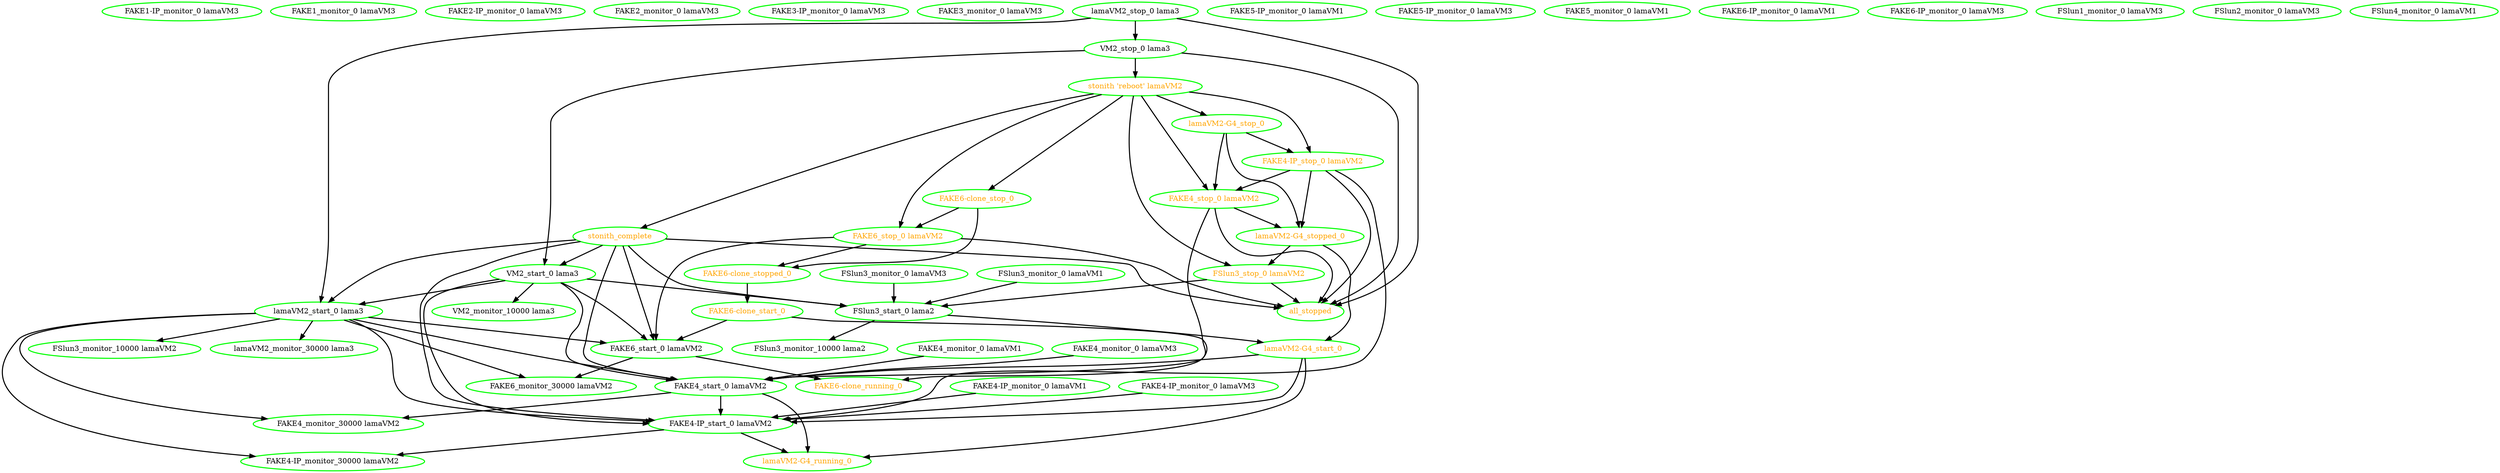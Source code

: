 digraph "g" {
"FAKE1-IP_monitor_0 lamaVM3" [ style=bold color="green" fontcolor="black"]
"FAKE1_monitor_0 lamaVM3" [ style=bold color="green" fontcolor="black"]
"FAKE2-IP_monitor_0 lamaVM3" [ style=bold color="green" fontcolor="black"]
"FAKE2_monitor_0 lamaVM3" [ style=bold color="green" fontcolor="black"]
"FAKE3-IP_monitor_0 lamaVM3" [ style=bold color="green" fontcolor="black"]
"FAKE3_monitor_0 lamaVM3" [ style=bold color="green" fontcolor="black"]
"FAKE4-IP_monitor_0 lamaVM1" -> "FAKE4-IP_start_0 lamaVM2" [ style = bold]
"FAKE4-IP_monitor_0 lamaVM1" [ style=bold color="green" fontcolor="black"]
"FAKE4-IP_monitor_0 lamaVM3" -> "FAKE4-IP_start_0 lamaVM2" [ style = bold]
"FAKE4-IP_monitor_0 lamaVM3" [ style=bold color="green" fontcolor="black"]
"FAKE4-IP_monitor_30000 lamaVM2" [ style=bold color="green" fontcolor="black"]
"FAKE4-IP_start_0 lamaVM2" -> "FAKE4-IP_monitor_30000 lamaVM2" [ style = bold]
"FAKE4-IP_start_0 lamaVM2" -> "lamaVM2-G4_running_0" [ style = bold]
"FAKE4-IP_start_0 lamaVM2" [ style=bold color="green" fontcolor="black"]
"FAKE4-IP_stop_0 lamaVM2" -> "FAKE4-IP_start_0 lamaVM2" [ style = bold]
"FAKE4-IP_stop_0 lamaVM2" -> "FAKE4_stop_0 lamaVM2" [ style = bold]
"FAKE4-IP_stop_0 lamaVM2" -> "all_stopped" [ style = bold]
"FAKE4-IP_stop_0 lamaVM2" -> "lamaVM2-G4_stopped_0" [ style = bold]
"FAKE4-IP_stop_0 lamaVM2" [ style=bold color="green" fontcolor="orange"]
"FAKE4_monitor_0 lamaVM1" -> "FAKE4_start_0 lamaVM2" [ style = bold]
"FAKE4_monitor_0 lamaVM1" [ style=bold color="green" fontcolor="black"]
"FAKE4_monitor_0 lamaVM3" -> "FAKE4_start_0 lamaVM2" [ style = bold]
"FAKE4_monitor_0 lamaVM3" [ style=bold color="green" fontcolor="black"]
"FAKE4_monitor_30000 lamaVM2" [ style=bold color="green" fontcolor="black"]
"FAKE4_start_0 lamaVM2" -> "FAKE4-IP_start_0 lamaVM2" [ style = bold]
"FAKE4_start_0 lamaVM2" -> "FAKE4_monitor_30000 lamaVM2" [ style = bold]
"FAKE4_start_0 lamaVM2" -> "lamaVM2-G4_running_0" [ style = bold]
"FAKE4_start_0 lamaVM2" [ style=bold color="green" fontcolor="black"]
"FAKE4_stop_0 lamaVM2" -> "FAKE4_start_0 lamaVM2" [ style = bold]
"FAKE4_stop_0 lamaVM2" -> "all_stopped" [ style = bold]
"FAKE4_stop_0 lamaVM2" -> "lamaVM2-G4_stopped_0" [ style = bold]
"FAKE4_stop_0 lamaVM2" [ style=bold color="green" fontcolor="orange"]
"FAKE5-IP_monitor_0 lamaVM1" [ style=bold color="green" fontcolor="black"]
"FAKE5-IP_monitor_0 lamaVM3" [ style=bold color="green" fontcolor="black"]
"FAKE5_monitor_0 lamaVM1" [ style=bold color="green" fontcolor="black"]
"FAKE6-IP_monitor_0 lamaVM1" [ style=bold color="green" fontcolor="black"]
"FAKE6-IP_monitor_0 lamaVM3" [ style=bold color="green" fontcolor="black"]
"FAKE6-clone_running_0" [ style=bold color="green" fontcolor="orange"]
"FAKE6-clone_start_0" -> "FAKE6-clone_running_0" [ style = bold]
"FAKE6-clone_start_0" -> "FAKE6_start_0 lamaVM2" [ style = bold]
"FAKE6-clone_start_0" [ style=bold color="green" fontcolor="orange"]
"FAKE6-clone_stop_0" -> "FAKE6-clone_stopped_0" [ style = bold]
"FAKE6-clone_stop_0" -> "FAKE6_stop_0 lamaVM2" [ style = bold]
"FAKE6-clone_stop_0" [ style=bold color="green" fontcolor="orange"]
"FAKE6-clone_stopped_0" -> "FAKE6-clone_start_0" [ style = bold]
"FAKE6-clone_stopped_0" [ style=bold color="green" fontcolor="orange"]
"FAKE6_monitor_30000 lamaVM2" [ style=bold color="green" fontcolor="black"]
"FAKE6_start_0 lamaVM2" -> "FAKE6-clone_running_0" [ style = bold]
"FAKE6_start_0 lamaVM2" -> "FAKE6_monitor_30000 lamaVM2" [ style = bold]
"FAKE6_start_0 lamaVM2" [ style=bold color="green" fontcolor="black"]
"FAKE6_stop_0 lamaVM2" -> "FAKE6-clone_stopped_0" [ style = bold]
"FAKE6_stop_0 lamaVM2" -> "FAKE6_start_0 lamaVM2" [ style = bold]
"FAKE6_stop_0 lamaVM2" -> "all_stopped" [ style = bold]
"FAKE6_stop_0 lamaVM2" [ style=bold color="green" fontcolor="orange"]
"FSlun1_monitor_0 lamaVM3" [ style=bold color="green" fontcolor="black"]
"FSlun2_monitor_0 lamaVM3" [ style=bold color="green" fontcolor="black"]
"FSlun3_monitor_0 lamaVM1" -> "FSlun3_start_0 lama2" [ style = bold]
"FSlun3_monitor_0 lamaVM1" [ style=bold color="green" fontcolor="black"]
"FSlun3_monitor_0 lamaVM3" -> "FSlun3_start_0 lama2" [ style = bold]
"FSlun3_monitor_0 lamaVM3" [ style=bold color="green" fontcolor="black"]
"FSlun3_monitor_10000 lama2" [ style=bold color="green" fontcolor="black"]
"FSlun3_monitor_10000 lamaVM2" [ style=bold color="green" fontcolor="black"]
"FSlun3_start_0 lama2" -> "FSlun3_monitor_10000 lama2" [ style = bold]
"FSlun3_start_0 lama2" -> "lamaVM2-G4_start_0" [ style = bold]
"FSlun3_start_0 lama2" [ style=bold color="green" fontcolor="black"]
"FSlun3_stop_0 lamaVM2" -> "FSlun3_start_0 lama2" [ style = bold]
"FSlun3_stop_0 lamaVM2" -> "all_stopped" [ style = bold]
"FSlun3_stop_0 lamaVM2" [ style=bold color="green" fontcolor="orange"]
"FSlun4_monitor_0 lamaVM1" [ style=bold color="green" fontcolor="black"]
"VM2_monitor_10000 lama3" [ style=bold color="green" fontcolor="black"]
"VM2_start_0 lama3" -> "FAKE4-IP_start_0 lamaVM2" [ style = bold]
"VM2_start_0 lama3" -> "FAKE4_start_0 lamaVM2" [ style = bold]
"VM2_start_0 lama3" -> "FAKE6_start_0 lamaVM2" [ style = bold]
"VM2_start_0 lama3" -> "FSlun3_start_0 lama2" [ style = bold]
"VM2_start_0 lama3" -> "VM2_monitor_10000 lama3" [ style = bold]
"VM2_start_0 lama3" -> "lamaVM2_start_0 lama3" [ style = bold]
"VM2_start_0 lama3" [ style=bold color="green" fontcolor="black"]
"VM2_stop_0 lama3" -> "VM2_start_0 lama3" [ style = bold]
"VM2_stop_0 lama3" -> "all_stopped" [ style = bold]
"VM2_stop_0 lama3" -> "stonith 'reboot' lamaVM2" [ style = bold]
"VM2_stop_0 lama3" [ style=bold color="green" fontcolor="black"]
"all_stopped" [ style=bold color="green" fontcolor="orange"]
"lamaVM2-G4_running_0" [ style=bold color="green" fontcolor="orange"]
"lamaVM2-G4_start_0" -> "FAKE4-IP_start_0 lamaVM2" [ style = bold]
"lamaVM2-G4_start_0" -> "FAKE4_start_0 lamaVM2" [ style = bold]
"lamaVM2-G4_start_0" -> "lamaVM2-G4_running_0" [ style = bold]
"lamaVM2-G4_start_0" [ style=bold color="green" fontcolor="orange"]
"lamaVM2-G4_stop_0" -> "FAKE4-IP_stop_0 lamaVM2" [ style = bold]
"lamaVM2-G4_stop_0" -> "FAKE4_stop_0 lamaVM2" [ style = bold]
"lamaVM2-G4_stop_0" -> "lamaVM2-G4_stopped_0" [ style = bold]
"lamaVM2-G4_stop_0" [ style=bold color="green" fontcolor="orange"]
"lamaVM2-G4_stopped_0" -> "FSlun3_stop_0 lamaVM2" [ style = bold]
"lamaVM2-G4_stopped_0" -> "lamaVM2-G4_start_0" [ style = bold]
"lamaVM2-G4_stopped_0" [ style=bold color="green" fontcolor="orange"]
"lamaVM2_monitor_30000 lama3" [ style=bold color="green" fontcolor="black"]
"lamaVM2_start_0 lama3" -> "FAKE4-IP_monitor_30000 lamaVM2" [ style = bold]
"lamaVM2_start_0 lama3" -> "FAKE4-IP_start_0 lamaVM2" [ style = bold]
"lamaVM2_start_0 lama3" -> "FAKE4_monitor_30000 lamaVM2" [ style = bold]
"lamaVM2_start_0 lama3" -> "FAKE4_start_0 lamaVM2" [ style = bold]
"lamaVM2_start_0 lama3" -> "FAKE6_monitor_30000 lamaVM2" [ style = bold]
"lamaVM2_start_0 lama3" -> "FAKE6_start_0 lamaVM2" [ style = bold]
"lamaVM2_start_0 lama3" -> "FSlun3_monitor_10000 lamaVM2" [ style = bold]
"lamaVM2_start_0 lama3" -> "lamaVM2_monitor_30000 lama3" [ style = bold]
"lamaVM2_start_0 lama3" [ style=bold color="green" fontcolor="black"]
"lamaVM2_stop_0 lama3" -> "VM2_stop_0 lama3" [ style = bold]
"lamaVM2_stop_0 lama3" -> "all_stopped" [ style = bold]
"lamaVM2_stop_0 lama3" -> "lamaVM2_start_0 lama3" [ style = bold]
"lamaVM2_stop_0 lama3" [ style=bold color="green" fontcolor="black"]
"stonith 'reboot' lamaVM2" -> "FAKE4-IP_stop_0 lamaVM2" [ style = bold]
"stonith 'reboot' lamaVM2" -> "FAKE4_stop_0 lamaVM2" [ style = bold]
"stonith 'reboot' lamaVM2" -> "FAKE6-clone_stop_0" [ style = bold]
"stonith 'reboot' lamaVM2" -> "FAKE6_stop_0 lamaVM2" [ style = bold]
"stonith 'reboot' lamaVM2" -> "FSlun3_stop_0 lamaVM2" [ style = bold]
"stonith 'reboot' lamaVM2" -> "lamaVM2-G4_stop_0" [ style = bold]
"stonith 'reboot' lamaVM2" -> "stonith_complete" [ style = bold]
"stonith 'reboot' lamaVM2" [ style=bold color="green" fontcolor="orange"]
"stonith_complete" -> "FAKE4-IP_start_0 lamaVM2" [ style = bold]
"stonith_complete" -> "FAKE4_start_0 lamaVM2" [ style = bold]
"stonith_complete" -> "FAKE6_start_0 lamaVM2" [ style = bold]
"stonith_complete" -> "FSlun3_start_0 lama2" [ style = bold]
"stonith_complete" -> "VM2_start_0 lama3" [ style = bold]
"stonith_complete" -> "all_stopped" [ style = bold]
"stonith_complete" -> "lamaVM2_start_0 lama3" [ style = bold]
"stonith_complete" [ style=bold color="green" fontcolor="orange"]
}
